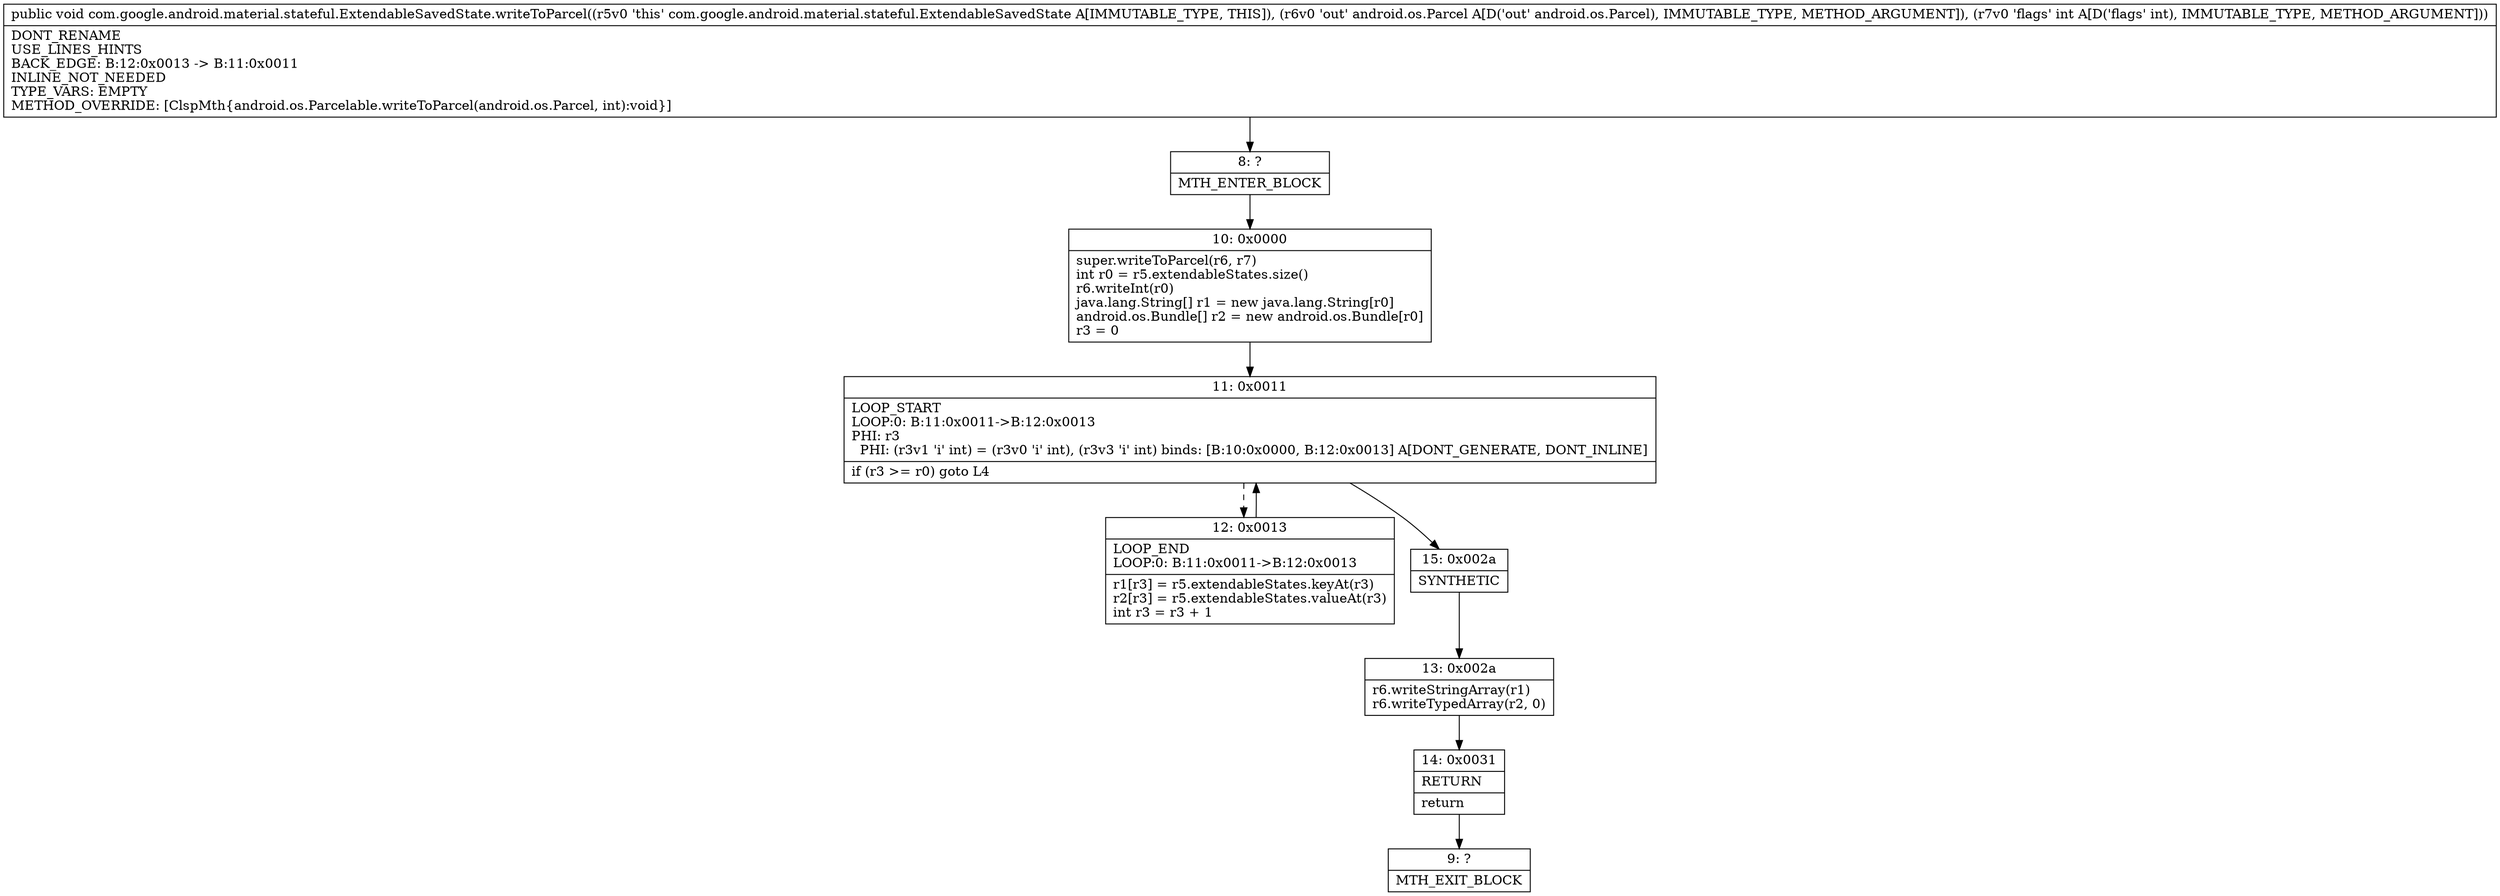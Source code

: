 digraph "CFG forcom.google.android.material.stateful.ExtendableSavedState.writeToParcel(Landroid\/os\/Parcel;I)V" {
Node_8 [shape=record,label="{8\:\ ?|MTH_ENTER_BLOCK\l}"];
Node_10 [shape=record,label="{10\:\ 0x0000|super.writeToParcel(r6, r7)\lint r0 = r5.extendableStates.size()\lr6.writeInt(r0)\ljava.lang.String[] r1 = new java.lang.String[r0]\landroid.os.Bundle[] r2 = new android.os.Bundle[r0]\lr3 = 0\l}"];
Node_11 [shape=record,label="{11\:\ 0x0011|LOOP_START\lLOOP:0: B:11:0x0011\-\>B:12:0x0013\lPHI: r3 \l  PHI: (r3v1 'i' int) = (r3v0 'i' int), (r3v3 'i' int) binds: [B:10:0x0000, B:12:0x0013] A[DONT_GENERATE, DONT_INLINE]\l|if (r3 \>= r0) goto L4\l}"];
Node_12 [shape=record,label="{12\:\ 0x0013|LOOP_END\lLOOP:0: B:11:0x0011\-\>B:12:0x0013\l|r1[r3] = r5.extendableStates.keyAt(r3)\lr2[r3] = r5.extendableStates.valueAt(r3)\lint r3 = r3 + 1\l}"];
Node_15 [shape=record,label="{15\:\ 0x002a|SYNTHETIC\l}"];
Node_13 [shape=record,label="{13\:\ 0x002a|r6.writeStringArray(r1)\lr6.writeTypedArray(r2, 0)\l}"];
Node_14 [shape=record,label="{14\:\ 0x0031|RETURN\l|return\l}"];
Node_9 [shape=record,label="{9\:\ ?|MTH_EXIT_BLOCK\l}"];
MethodNode[shape=record,label="{public void com.google.android.material.stateful.ExtendableSavedState.writeToParcel((r5v0 'this' com.google.android.material.stateful.ExtendableSavedState A[IMMUTABLE_TYPE, THIS]), (r6v0 'out' android.os.Parcel A[D('out' android.os.Parcel), IMMUTABLE_TYPE, METHOD_ARGUMENT]), (r7v0 'flags' int A[D('flags' int), IMMUTABLE_TYPE, METHOD_ARGUMENT]))  | DONT_RENAME\lUSE_LINES_HINTS\lBACK_EDGE: B:12:0x0013 \-\> B:11:0x0011\lINLINE_NOT_NEEDED\lTYPE_VARS: EMPTY\lMETHOD_OVERRIDE: [ClspMth\{android.os.Parcelable.writeToParcel(android.os.Parcel, int):void\}]\l}"];
MethodNode -> Node_8;Node_8 -> Node_10;
Node_10 -> Node_11;
Node_11 -> Node_12[style=dashed];
Node_11 -> Node_15;
Node_12 -> Node_11;
Node_15 -> Node_13;
Node_13 -> Node_14;
Node_14 -> Node_9;
}

